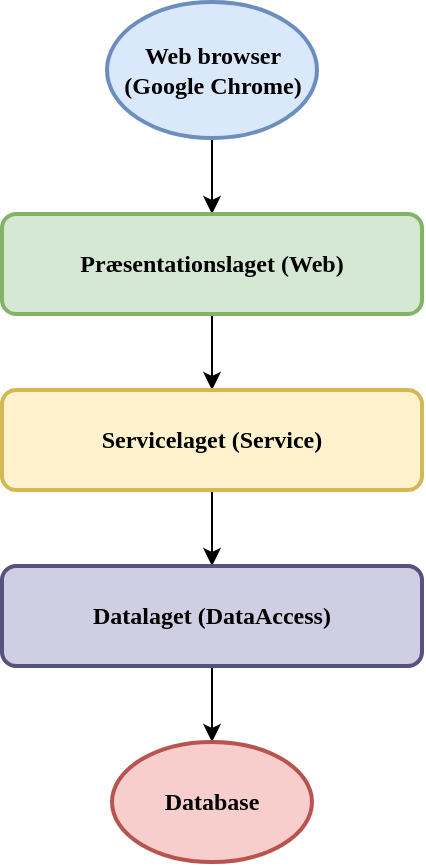 <mxfile version="15.4.0" type="device"><diagram id="MKoOZZegvOlqWbLC-Qpo" name="Page-1"><mxGraphModel dx="872" dy="427" grid="0" gridSize="10" guides="1" tooltips="1" connect="1" arrows="1" fold="1" page="1" pageScale="1" pageWidth="1100" pageHeight="850" math="0" shadow="0"><root><mxCell id="0"/><mxCell id="1" parent="0"/><mxCell id="8Aj9UwrS1oHFIFdxjC5r-13" style="edgeStyle=orthogonalEdgeStyle;rounded=0;orthogonalLoop=1;jettySize=auto;html=1;exitX=0.5;exitY=1;exitDx=0;exitDy=0;exitPerimeter=0;entryX=0.5;entryY=0;entryDx=0;entryDy=0;fontFamily=Comic Sans MS;" parent="1" source="8Aj9UwrS1oHFIFdxjC5r-1" target="8Aj9UwrS1oHFIFdxjC5r-3" edge="1"><mxGeometry relative="1" as="geometry"/></mxCell><mxCell id="8Aj9UwrS1oHFIFdxjC5r-1" value="&lt;b&gt;Web browser (Google Chrome)&lt;/b&gt;" style="strokeWidth=2;html=1;shape=mxgraph.flowchart.start_1;whiteSpace=wrap;fillColor=#dae8fc;strokeColor=#6c8ebf;fontFamily=Comic Sans MS;" parent="1" vertex="1"><mxGeometry x="92.5" y="21" width="105" height="68" as="geometry"/></mxCell><mxCell id="8Aj9UwrS1oHFIFdxjC5r-7" value="" style="edgeStyle=orthogonalEdgeStyle;rounded=0;orthogonalLoop=1;jettySize=auto;html=1;fontFamily=Comic Sans MS;" parent="1" source="8Aj9UwrS1oHFIFdxjC5r-3" target="8Aj9UwrS1oHFIFdxjC5r-6" edge="1"><mxGeometry relative="1" as="geometry"/></mxCell><mxCell id="8Aj9UwrS1oHFIFdxjC5r-3" value="&lt;b&gt;Præsentationslaget&amp;nbsp;(Web)&lt;/b&gt;" style="rounded=1;whiteSpace=wrap;html=1;absoluteArcSize=1;arcSize=14;strokeWidth=2;fillColor=#d5e8d4;strokeColor=#82b366;fontFamily=Comic Sans MS;" parent="1" vertex="1"><mxGeometry x="40" y="127" width="210" height="50" as="geometry"/></mxCell><mxCell id="8Aj9UwrS1oHFIFdxjC5r-9" value="" style="edgeStyle=orthogonalEdgeStyle;rounded=0;orthogonalLoop=1;jettySize=auto;html=1;fontFamily=Comic Sans MS;" parent="1" source="8Aj9UwrS1oHFIFdxjC5r-6" target="8Aj9UwrS1oHFIFdxjC5r-8" edge="1"><mxGeometry relative="1" as="geometry"/></mxCell><mxCell id="8Aj9UwrS1oHFIFdxjC5r-6" value="&lt;b&gt;Servicelaget&amp;nbsp;(Service)&lt;/b&gt;" style="rounded=1;whiteSpace=wrap;html=1;absoluteArcSize=1;arcSize=14;strokeWidth=2;fontFamily=Comic Sans MS;fillColor=#fff2cc;strokeColor=#d6b656;" parent="1" vertex="1"><mxGeometry x="40" y="215" width="210" height="50" as="geometry"/></mxCell><mxCell id="8Aj9UwrS1oHFIFdxjC5r-11" value="" style="edgeStyle=orthogonalEdgeStyle;rounded=0;orthogonalLoop=1;jettySize=auto;html=1;entryX=0.5;entryY=0;entryDx=0;entryDy=0;entryPerimeter=0;fontFamily=Comic Sans MS;" parent="1" source="8Aj9UwrS1oHFIFdxjC5r-8" target="8Aj9UwrS1oHFIFdxjC5r-12" edge="1"><mxGeometry relative="1" as="geometry"><mxPoint x="145" y="405" as="targetPoint"/></mxGeometry></mxCell><mxCell id="8Aj9UwrS1oHFIFdxjC5r-8" value="&lt;b&gt;Datalaget&amp;nbsp;(DataAccess)&lt;/b&gt;" style="rounded=1;whiteSpace=wrap;html=1;absoluteArcSize=1;arcSize=14;strokeWidth=2;fillColor=#d0cee2;strokeColor=#56517e;fontFamily=Comic Sans MS;" parent="1" vertex="1"><mxGeometry x="40" y="303" width="210" height="50" as="geometry"/></mxCell><mxCell id="8Aj9UwrS1oHFIFdxjC5r-12" value="Database" style="strokeWidth=2;html=1;shape=mxgraph.flowchart.start_1;whiteSpace=wrap;fillColor=#f8cecc;strokeColor=#b85450;fontStyle=1;fontFamily=Comic Sans MS;" parent="1" vertex="1"><mxGeometry x="95" y="391" width="100" height="60" as="geometry"/></mxCell></root></mxGraphModel></diagram></mxfile>